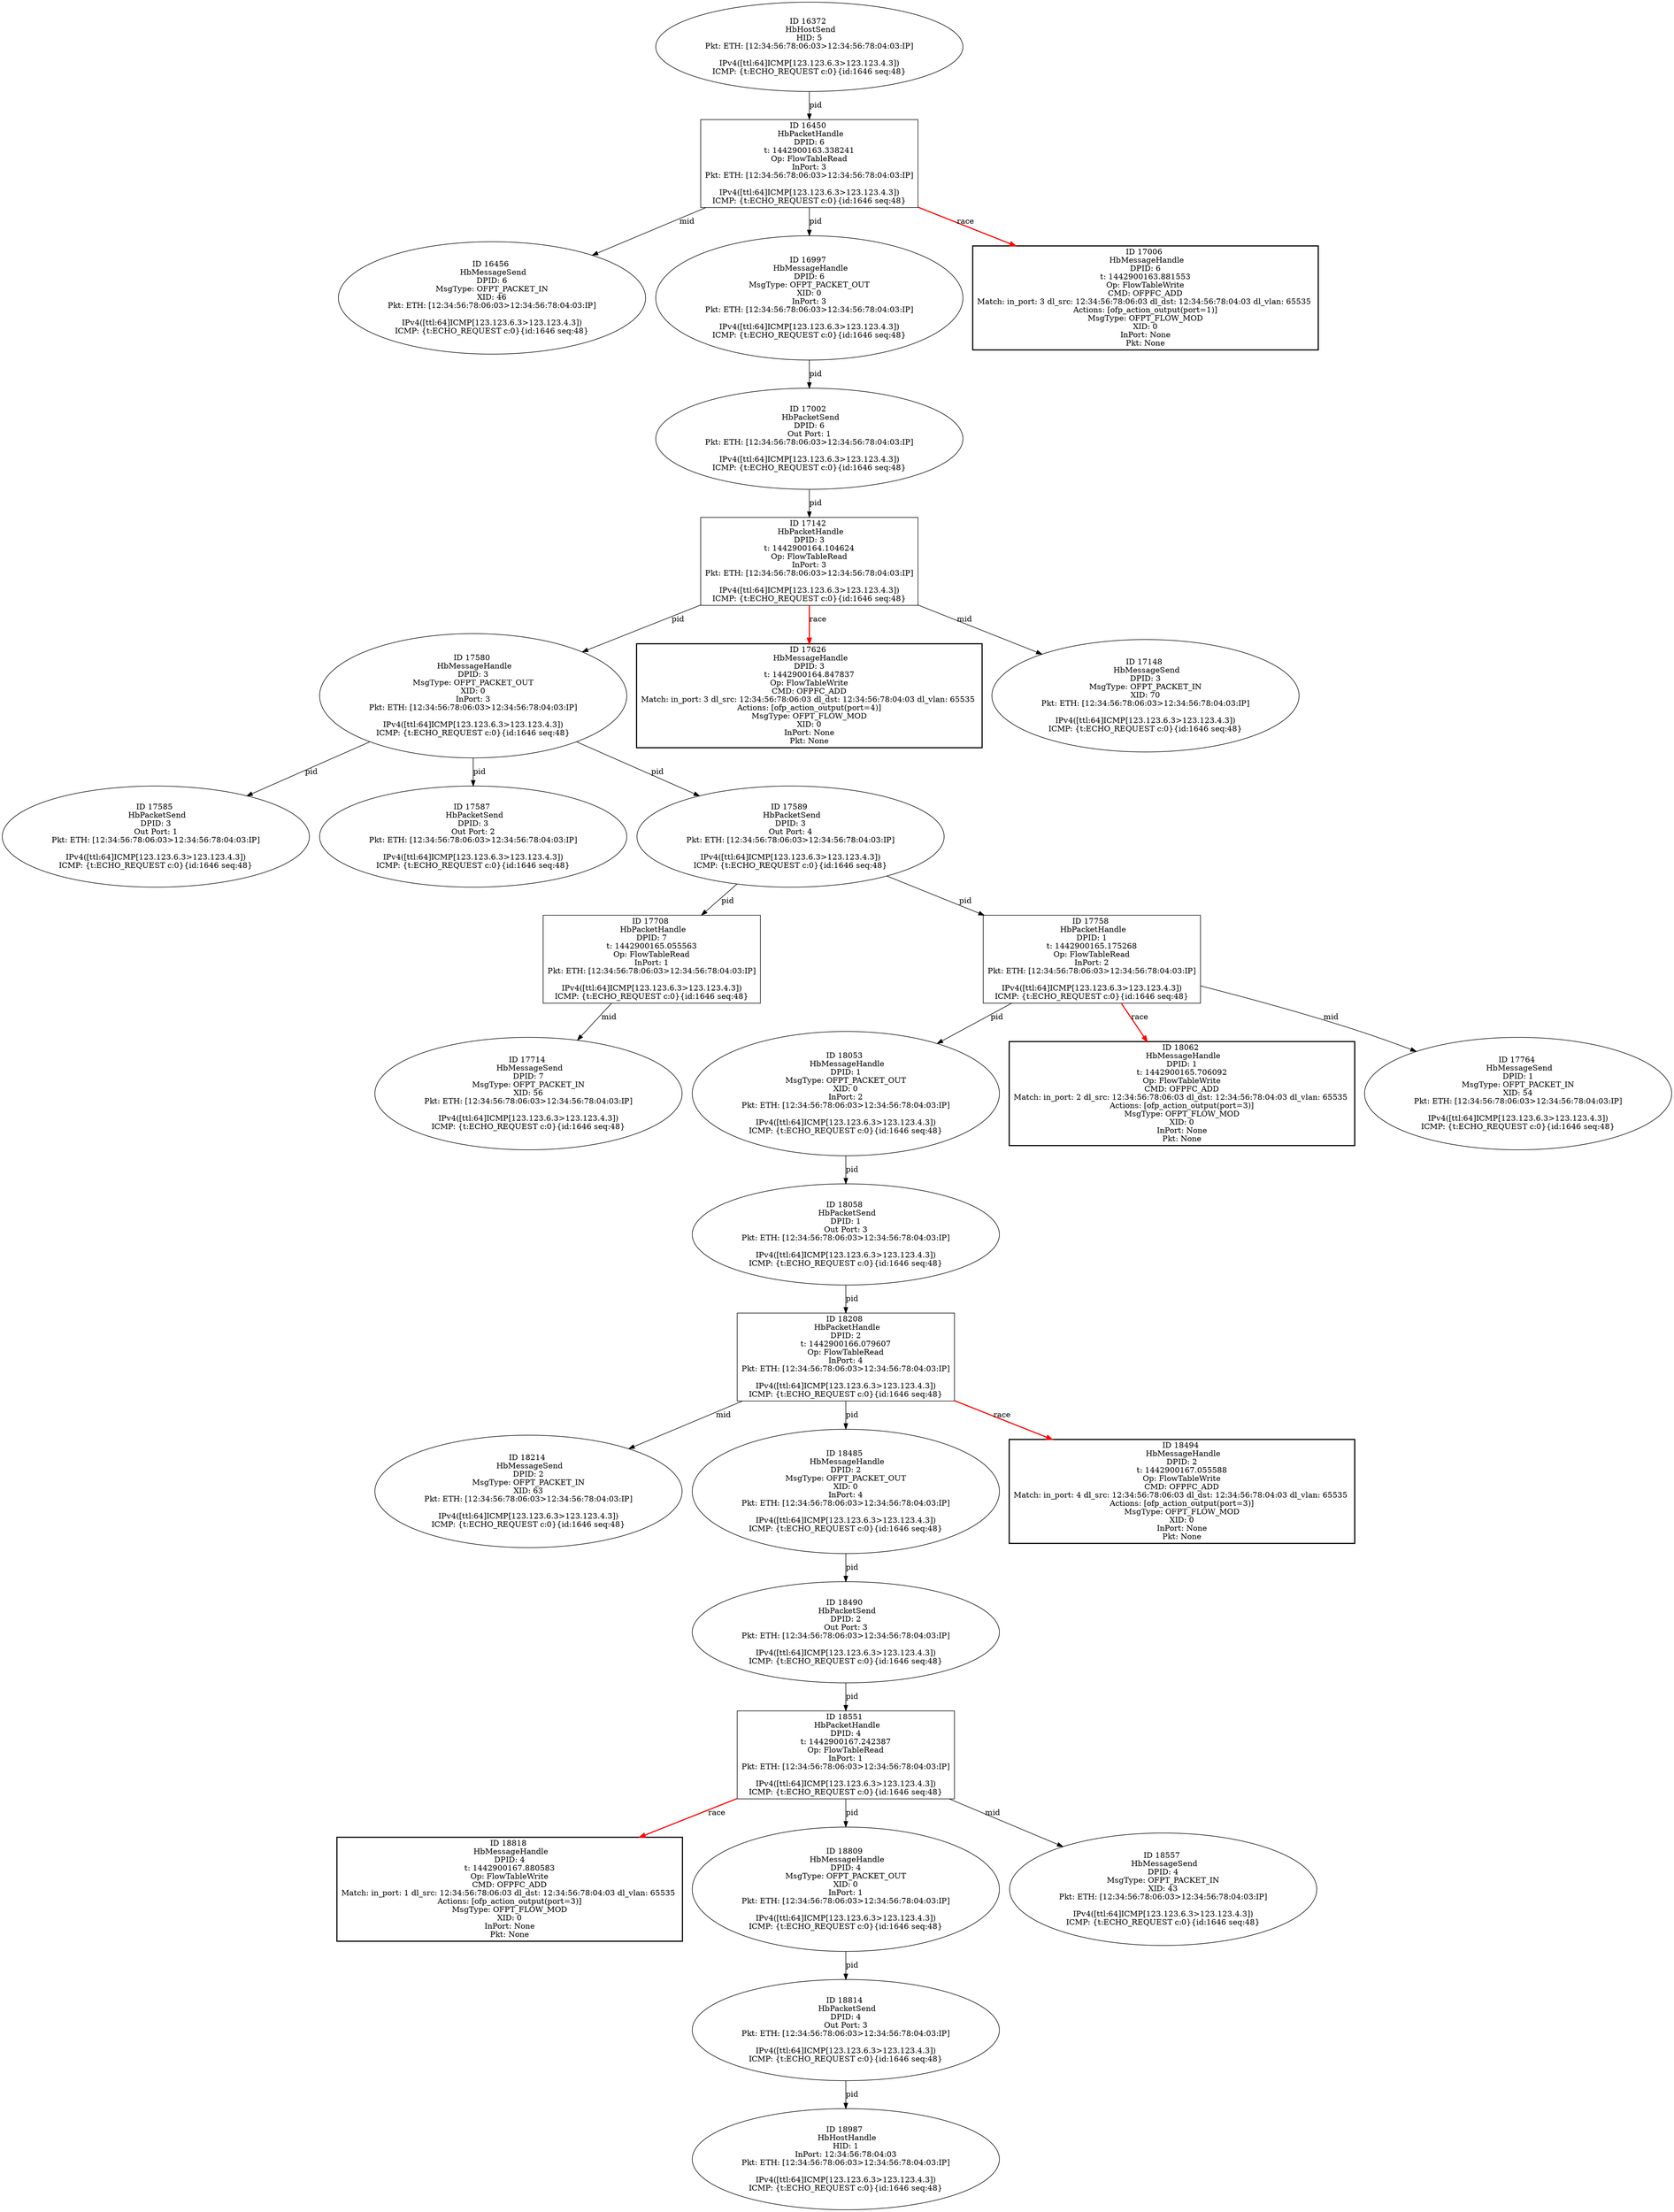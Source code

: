 strict digraph G {
18818 [shape=box, style=bold, event=<hb_events.HbMessageHandle object at 0x10bea9350>, label="ID 18818 
 HbMessageHandle
DPID: 4
t: 1442900167.880583
Op: FlowTableWrite
CMD: OFPFC_ADD
Match: in_port: 1 dl_src: 12:34:56:78:06:03 dl_dst: 12:34:56:78:04:03 dl_vlan: 65535 
Actions: [ofp_action_output(port=3)]
MsgType: OFPT_FLOW_MOD
XID: 0
InPort: None
Pkt: None"];
18053 [shape=oval, event=<hb_events.HbMessageHandle object at 0x10ba55b50>, label="ID 18053 
 HbMessageHandle
DPID: 1
MsgType: OFPT_PACKET_OUT
XID: 0
InPort: 2
Pkt: ETH: [12:34:56:78:06:03>12:34:56:78:04:03:IP]

IPv4([ttl:64]ICMP[123.123.6.3>123.123.4.3])
ICMP: {t:ECHO_REQUEST c:0}{id:1646 seq:48}"];
17580 [shape=oval, event=<hb_events.HbMessageHandle object at 0x10b80edd0>, label="ID 17580 
 HbMessageHandle
DPID: 3
MsgType: OFPT_PACKET_OUT
XID: 0
InPort: 3
Pkt: ETH: [12:34:56:78:06:03>12:34:56:78:04:03:IP]

IPv4([ttl:64]ICMP[123.123.6.3>123.123.4.3])
ICMP: {t:ECHO_REQUEST c:0}{id:1646 seq:48}"];
18058 [shape=oval, event=<hb_events.HbPacketSend object at 0x10ba63910>, label="ID 18058 
 HbPacketSend
DPID: 1
Out Port: 3
Pkt: ETH: [12:34:56:78:06:03>12:34:56:78:04:03:IP]

IPv4([ttl:64]ICMP[123.123.6.3>123.123.4.3])
ICMP: {t:ECHO_REQUEST c:0}{id:1646 seq:48}"];
18062 [shape=box, style=bold, event=<hb_events.HbMessageHandle object at 0x10ba2c810>, label="ID 18062 
 HbMessageHandle
DPID: 1
t: 1442900165.706092
Op: FlowTableWrite
CMD: OFPFC_ADD
Match: in_port: 2 dl_src: 12:34:56:78:06:03 dl_dst: 12:34:56:78:04:03 dl_vlan: 65535 
Actions: [ofp_action_output(port=3)]
MsgType: OFPT_FLOW_MOD
XID: 0
InPort: None
Pkt: None"];
18208 [shape=box, event=<hb_events.HbPacketHandle object at 0x10bb243d0>, label="ID 18208 
 HbPacketHandle
DPID: 2
t: 1442900166.079607
Op: FlowTableRead
InPort: 4
Pkt: ETH: [12:34:56:78:06:03>12:34:56:78:04:03:IP]

IPv4([ttl:64]ICMP[123.123.6.3>123.123.4.3])
ICMP: {t:ECHO_REQUEST c:0}{id:1646 seq:48}"];
18214 [shape=oval, event=<hb_events.HbMessageSend object at 0x10bb32a50>, label="ID 18214 
 HbMessageSend
DPID: 2
MsgType: OFPT_PACKET_IN
XID: 63
Pkt: ETH: [12:34:56:78:06:03>12:34:56:78:04:03:IP]

IPv4([ttl:64]ICMP[123.123.6.3>123.123.4.3])
ICMP: {t:ECHO_REQUEST c:0}{id:1646 seq:48}"];
18987 [shape=oval, event=<hb_events.HbHostHandle object at 0x10bf33550>, label="ID 18987 
 HbHostHandle
HID: 1
InPort: 12:34:56:78:04:03
Pkt: ETH: [12:34:56:78:06:03>12:34:56:78:04:03:IP]

IPv4([ttl:64]ICMP[123.123.6.3>123.123.4.3])
ICMP: {t:ECHO_REQUEST c:0}{id:1646 seq:48}"];
17708 [shape=box, event=<hb_events.HbPacketHandle object at 0x10b890710>, label="ID 17708 
 HbPacketHandle
DPID: 7
t: 1442900165.055563
Op: FlowTableRead
InPort: 1
Pkt: ETH: [12:34:56:78:06:03>12:34:56:78:04:03:IP]

IPv4([ttl:64]ICMP[123.123.6.3>123.123.4.3])
ICMP: {t:ECHO_REQUEST c:0}{id:1646 seq:48}"];
17585 [shape=oval, event=<hb_events.HbPacketSend object at 0x10b816250>, label="ID 17585 
 HbPacketSend
DPID: 3
Out Port: 1
Pkt: ETH: [12:34:56:78:06:03>12:34:56:78:04:03:IP]

IPv4([ttl:64]ICMP[123.123.6.3>123.123.4.3])
ICMP: {t:ECHO_REQUEST c:0}{id:1646 seq:48}"];
17714 [shape=oval, event=<hb_events.HbMessageSend object at 0x10b890bd0>, label="ID 17714 
 HbMessageSend
DPID: 7
MsgType: OFPT_PACKET_IN
XID: 56
Pkt: ETH: [12:34:56:78:06:03>12:34:56:78:04:03:IP]

IPv4([ttl:64]ICMP[123.123.6.3>123.123.4.3])
ICMP: {t:ECHO_REQUEST c:0}{id:1646 seq:48}"];
17587 [shape=oval, event=<hb_events.HbPacketSend object at 0x10b816450>, label="ID 17587 
 HbPacketSend
DPID: 3
Out Port: 2
Pkt: ETH: [12:34:56:78:06:03>12:34:56:78:04:03:IP]

IPv4([ttl:64]ICMP[123.123.6.3>123.123.4.3])
ICMP: {t:ECHO_REQUEST c:0}{id:1646 seq:48}"];
18485 [shape=oval, event=<hb_events.HbMessageHandle object at 0x10bcc2a90>, label="ID 18485 
 HbMessageHandle
DPID: 2
MsgType: OFPT_PACKET_OUT
XID: 0
InPort: 4
Pkt: ETH: [12:34:56:78:06:03>12:34:56:78:04:03:IP]

IPv4([ttl:64]ICMP[123.123.6.3>123.123.4.3])
ICMP: {t:ECHO_REQUEST c:0}{id:1646 seq:48}"];
18490 [shape=oval, event=<hb_events.HbPacketSend object at 0x10bcb5310>, label="ID 18490 
 HbPacketSend
DPID: 2
Out Port: 3
Pkt: ETH: [12:34:56:78:06:03>12:34:56:78:04:03:IP]

IPv4([ttl:64]ICMP[123.123.6.3>123.123.4.3])
ICMP: {t:ECHO_REQUEST c:0}{id:1646 seq:48}"];
18494 [shape=box, style=bold, event=<hb_events.HbMessageHandle object at 0x10bcc82d0>, label="ID 18494 
 HbMessageHandle
DPID: 2
t: 1442900167.055588
Op: FlowTableWrite
CMD: OFPFC_ADD
Match: in_port: 4 dl_src: 12:34:56:78:06:03 dl_dst: 12:34:56:78:04:03 dl_vlan: 65535 
Actions: [ofp_action_output(port=3)]
MsgType: OFPT_FLOW_MOD
XID: 0
InPort: None
Pkt: None"];
17589 [shape=oval, event=<hb_events.HbPacketSend object at 0x10b7ee210>, label="ID 17589 
 HbPacketSend
DPID: 3
Out Port: 4
Pkt: ETH: [12:34:56:78:06:03>12:34:56:78:04:03:IP]

IPv4([ttl:64]ICMP[123.123.6.3>123.123.4.3])
ICMP: {t:ECHO_REQUEST c:0}{id:1646 seq:48}"];
16450 [shape=box, event=<hb_events.HbPacketHandle object at 0x10b40b9d0>, label="ID 16450 
 HbPacketHandle
DPID: 6
t: 1442900163.338241
Op: FlowTableRead
InPort: 3
Pkt: ETH: [12:34:56:78:06:03>12:34:56:78:04:03:IP]

IPv4([ttl:64]ICMP[123.123.6.3>123.123.4.3])
ICMP: {t:ECHO_REQUEST c:0}{id:1646 seq:48}"];
16456 [shape=oval, event=<hb_events.HbMessageSend object at 0x10b432c90>, label="ID 16456 
 HbMessageSend
DPID: 6
MsgType: OFPT_PACKET_IN
XID: 46
Pkt: ETH: [12:34:56:78:06:03>12:34:56:78:04:03:IP]

IPv4([ttl:64]ICMP[123.123.6.3>123.123.4.3])
ICMP: {t:ECHO_REQUEST c:0}{id:1646 seq:48}"];
17626 [shape=box, style=bold, event=<hb_events.HbMessageHandle object at 0x10b832110>, label="ID 17626 
 HbMessageHandle
DPID: 3
t: 1442900164.847837
Op: FlowTableWrite
CMD: OFPFC_ADD
Match: in_port: 3 dl_src: 12:34:56:78:06:03 dl_dst: 12:34:56:78:04:03 dl_vlan: 65535 
Actions: [ofp_action_output(port=4)]
MsgType: OFPT_FLOW_MOD
XID: 0
InPort: None
Pkt: None"];
17758 [shape=box, event=<hb_events.HbPacketHandle object at 0x10b8d31d0>, label="ID 17758 
 HbPacketHandle
DPID: 1
t: 1442900165.175268
Op: FlowTableRead
InPort: 2
Pkt: ETH: [12:34:56:78:06:03>12:34:56:78:04:03:IP]

IPv4([ttl:64]ICMP[123.123.6.3>123.123.4.3])
ICMP: {t:ECHO_REQUEST c:0}{id:1646 seq:48}"];
17764 [shape=oval, event=<hb_events.HbMessageSend object at 0x10b8d4690>, label="ID 17764 
 HbMessageSend
DPID: 1
MsgType: OFPT_PACKET_IN
XID: 54
Pkt: ETH: [12:34:56:78:06:03>12:34:56:78:04:03:IP]

IPv4([ttl:64]ICMP[123.123.6.3>123.123.4.3])
ICMP: {t:ECHO_REQUEST c:0}{id:1646 seq:48}"];
16997 [shape=oval, event=<hb_events.HbMessageHandle object at 0x10b5c2190>, label="ID 16997 
 HbMessageHandle
DPID: 6
MsgType: OFPT_PACKET_OUT
XID: 0
InPort: 3
Pkt: ETH: [12:34:56:78:06:03>12:34:56:78:04:03:IP]

IPv4([ttl:64]ICMP[123.123.6.3>123.123.4.3])
ICMP: {t:ECHO_REQUEST c:0}{id:1646 seq:48}"];
17002 [shape=oval, event=<hb_events.HbPacketSend object at 0x10b5c2710>, label="ID 17002 
 HbPacketSend
DPID: 6
Out Port: 1
Pkt: ETH: [12:34:56:78:06:03>12:34:56:78:04:03:IP]

IPv4([ttl:64]ICMP[123.123.6.3>123.123.4.3])
ICMP: {t:ECHO_REQUEST c:0}{id:1646 seq:48}"];
17006 [shape=box, style=bold, event=<hb_events.HbMessageHandle object at 0x10b5c89d0>, label="ID 17006 
 HbMessageHandle
DPID: 6
t: 1442900163.881553
Op: FlowTableWrite
CMD: OFPFC_ADD
Match: in_port: 3 dl_src: 12:34:56:78:06:03 dl_dst: 12:34:56:78:04:03 dl_vlan: 65535 
Actions: [ofp_action_output(port=1)]
MsgType: OFPT_FLOW_MOD
XID: 0
InPort: None
Pkt: None"];
16372 [shape=oval, event=<hb_events.HbHostSend object at 0x10b407150>, label="ID 16372 
 HbHostSend
HID: 5
Pkt: ETH: [12:34:56:78:06:03>12:34:56:78:04:03:IP]

IPv4([ttl:64]ICMP[123.123.6.3>123.123.4.3])
ICMP: {t:ECHO_REQUEST c:0}{id:1646 seq:48}"];
17142 [shape=box, event=<hb_events.HbPacketHandle object at 0x10b631a10>, label="ID 17142 
 HbPacketHandle
DPID: 3
t: 1442900164.104624
Op: FlowTableRead
InPort: 3
Pkt: ETH: [12:34:56:78:06:03>12:34:56:78:04:03:IP]

IPv4([ttl:64]ICMP[123.123.6.3>123.123.4.3])
ICMP: {t:ECHO_REQUEST c:0}{id:1646 seq:48}"];
18551 [shape=box, event=<hb_events.HbPacketHandle object at 0x10bcc8510>, label="ID 18551 
 HbPacketHandle
DPID: 4
t: 1442900167.242387
Op: FlowTableRead
InPort: 1
Pkt: ETH: [12:34:56:78:06:03>12:34:56:78:04:03:IP]

IPv4([ttl:64]ICMP[123.123.6.3>123.123.4.3])
ICMP: {t:ECHO_REQUEST c:0}{id:1646 seq:48}"];
18809 [shape=oval, event=<hb_events.HbMessageHandle object at 0x10be7d3d0>, label="ID 18809 
 HbMessageHandle
DPID: 4
MsgType: OFPT_PACKET_OUT
XID: 0
InPort: 1
Pkt: ETH: [12:34:56:78:06:03>12:34:56:78:04:03:IP]

IPv4([ttl:64]ICMP[123.123.6.3>123.123.4.3])
ICMP: {t:ECHO_REQUEST c:0}{id:1646 seq:48}"];
17148 [shape=oval, event=<hb_events.HbMessageSend object at 0x10b637090>, label="ID 17148 
 HbMessageSend
DPID: 3
MsgType: OFPT_PACKET_IN
XID: 70
Pkt: ETH: [12:34:56:78:06:03>12:34:56:78:04:03:IP]

IPv4([ttl:64]ICMP[123.123.6.3>123.123.4.3])
ICMP: {t:ECHO_REQUEST c:0}{id:1646 seq:48}"];
18557 [shape=oval, event=<hb_events.HbMessageSend object at 0x10bd24590>, label="ID 18557 
 HbMessageSend
DPID: 4
MsgType: OFPT_PACKET_IN
XID: 43
Pkt: ETH: [12:34:56:78:06:03>12:34:56:78:04:03:IP]

IPv4([ttl:64]ICMP[123.123.6.3>123.123.4.3])
ICMP: {t:ECHO_REQUEST c:0}{id:1646 seq:48}"];
18814 [shape=oval, event=<hb_events.HbPacketSend object at 0x10be7d650>, label="ID 18814 
 HbPacketSend
DPID: 4
Out Port: 3
Pkt: ETH: [12:34:56:78:06:03>12:34:56:78:04:03:IP]

IPv4([ttl:64]ICMP[123.123.6.3>123.123.4.3])
ICMP: {t:ECHO_REQUEST c:0}{id:1646 seq:48}"];
18053 -> 18058  [rel=pid, label=pid];
17580 -> 17585  [rel=pid, label=pid];
17580 -> 17587  [rel=pid, label=pid];
17580 -> 17589  [rel=pid, label=pid];
18058 -> 18208  [rel=pid, label=pid];
18208 -> 18494  [harmful=True, color=red, style=bold, rel=race, label=race];
18208 -> 18485  [rel=pid, label=pid];
18208 -> 18214  [rel=mid, label=mid];
17708 -> 17714  [rel=mid, label=mid];
18485 -> 18490  [rel=pid, label=pid];
18490 -> 18551  [rel=pid, label=pid];
17589 -> 17708  [rel=pid, label=pid];
17589 -> 17758  [rel=pid, label=pid];
16450 -> 16456  [rel=mid, label=mid];
16450 -> 16997  [rel=pid, label=pid];
16450 -> 17006  [harmful=True, color=red, style=bold, rel=race, label=race];
17758 -> 17764  [rel=mid, label=mid];
17758 -> 18053  [rel=pid, label=pid];
17758 -> 18062  [harmful=True, color=red, style=bold, rel=race, label=race];
16997 -> 17002  [rel=pid, label=pid];
17002 -> 17142  [rel=pid, label=pid];
16372 -> 16450  [rel=pid, label=pid];
17142 -> 17148  [rel=mid, label=mid];
17142 -> 17626  [harmful=True, color=red, style=bold, rel=race, label=race];
17142 -> 17580  [rel=pid, label=pid];
18551 -> 18809  [rel=pid, label=pid];
18551 -> 18818  [harmful=True, color=red, style=bold, rel=race, label=race];
18551 -> 18557  [rel=mid, label=mid];
18809 -> 18814  [rel=pid, label=pid];
18814 -> 18987  [rel=pid, label=pid];
}

